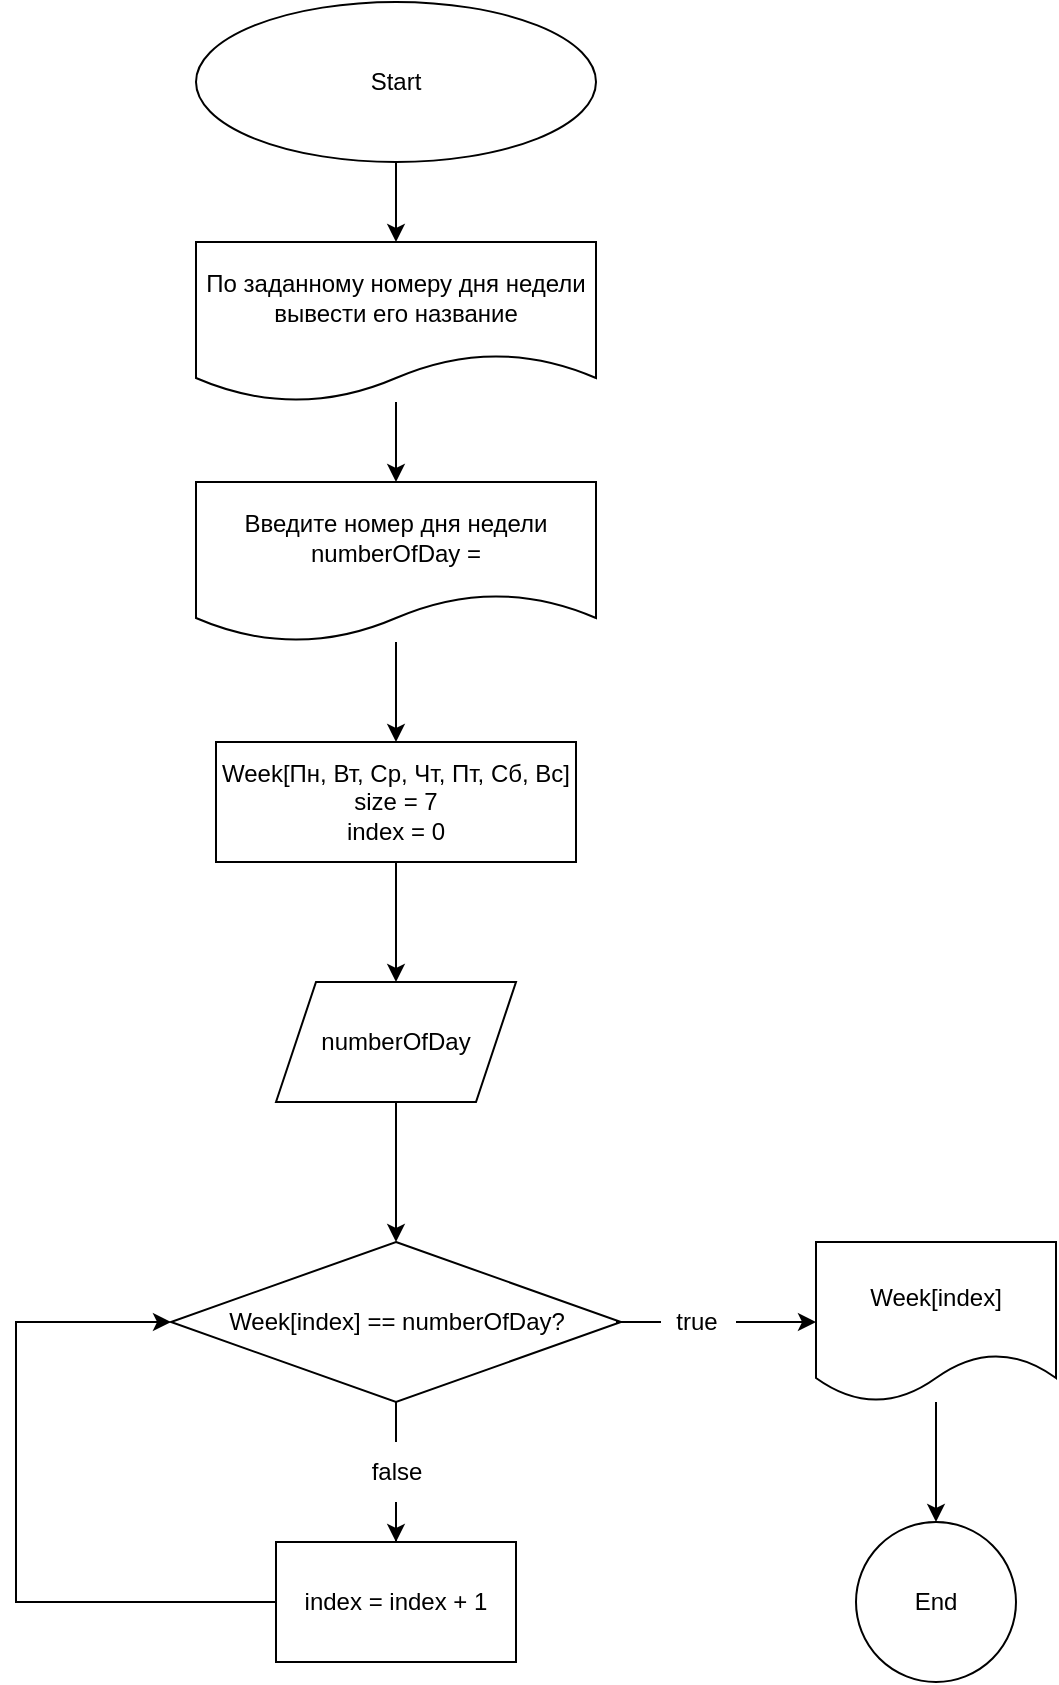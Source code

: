 <mxfile version="20.8.14" type="device"><diagram name="Страница 1" id="E-b-gc16IDMXNf-dAe-u"><mxGraphModel dx="1152" dy="699" grid="1" gridSize="10" guides="1" tooltips="1" connect="1" arrows="1" fold="1" page="1" pageScale="1" pageWidth="827" pageHeight="1169" math="0" shadow="0"><root><mxCell id="0"/><mxCell id="1" parent="0"/><mxCell id="zMsPW-gLfL3TaCS-bEsD-3" value="" style="edgeStyle=orthogonalEdgeStyle;rounded=0;orthogonalLoop=1;jettySize=auto;html=1;" parent="1" source="zMsPW-gLfL3TaCS-bEsD-1" target="zMsPW-gLfL3TaCS-bEsD-2" edge="1"><mxGeometry relative="1" as="geometry"/></mxCell><mxCell id="zMsPW-gLfL3TaCS-bEsD-1" value="Start" style="ellipse;whiteSpace=wrap;html=1;" parent="1" vertex="1"><mxGeometry x="320" y="20" width="200" height="80" as="geometry"/></mxCell><mxCell id="zMsPW-gLfL3TaCS-bEsD-6" value="" style="edgeStyle=orthogonalEdgeStyle;rounded=0;orthogonalLoop=1;jettySize=auto;html=1;" parent="1" source="zMsPW-gLfL3TaCS-bEsD-2" target="zMsPW-gLfL3TaCS-bEsD-5" edge="1"><mxGeometry relative="1" as="geometry"/></mxCell><mxCell id="zMsPW-gLfL3TaCS-bEsD-2" value="По заданному номеру дня недели вывести его название" style="shape=document;whiteSpace=wrap;html=1;boundedLbl=1;" parent="1" vertex="1"><mxGeometry x="320" y="140" width="200" height="80" as="geometry"/></mxCell><mxCell id="RgKV-SChoKa_WwvFXtPB-2" style="edgeStyle=orthogonalEdgeStyle;rounded=0;orthogonalLoop=1;jettySize=auto;html=1;entryX=0.5;entryY=0;entryDx=0;entryDy=0;" edge="1" parent="1" source="zMsPW-gLfL3TaCS-bEsD-5" target="RgKV-SChoKa_WwvFXtPB-1"><mxGeometry relative="1" as="geometry"/></mxCell><mxCell id="zMsPW-gLfL3TaCS-bEsD-5" value="Введите номер дня недели numberOfDay =" style="shape=document;whiteSpace=wrap;html=1;boundedLbl=1;" parent="1" vertex="1"><mxGeometry x="320" y="260" width="200" height="80" as="geometry"/></mxCell><mxCell id="RgKV-SChoKa_WwvFXtPB-4" style="edgeStyle=orthogonalEdgeStyle;rounded=0;orthogonalLoop=1;jettySize=auto;html=1;entryX=0.5;entryY=0;entryDx=0;entryDy=0;" edge="1" parent="1" source="RgKV-SChoKa_WwvFXtPB-1" target="RgKV-SChoKa_WwvFXtPB-3"><mxGeometry relative="1" as="geometry"/></mxCell><mxCell id="RgKV-SChoKa_WwvFXtPB-1" value="Week[Пн, Вт, Ср, Чт, Пт, Сб, Вс]&lt;br&gt;size = 7&lt;br&gt;index = 0" style="whiteSpace=wrap;html=1;" vertex="1" parent="1"><mxGeometry x="330" y="390" width="180" height="60" as="geometry"/></mxCell><mxCell id="6od0J_EnjJgDhJrMiXzi-5" style="edgeStyle=orthogonalEdgeStyle;rounded=0;orthogonalLoop=1;jettySize=auto;html=1;entryX=0.5;entryY=0;entryDx=0;entryDy=0;" edge="1" parent="1" source="RgKV-SChoKa_WwvFXtPB-3" target="RgKV-SChoKa_WwvFXtPB-5"><mxGeometry relative="1" as="geometry"/></mxCell><mxCell id="RgKV-SChoKa_WwvFXtPB-3" value="numberOfDay" style="shape=parallelogram;perimeter=parallelogramPerimeter;whiteSpace=wrap;html=1;fixedSize=1;" vertex="1" parent="1"><mxGeometry x="360" y="510" width="120" height="60" as="geometry"/></mxCell><mxCell id="6od0J_EnjJgDhJrMiXzi-6" style="edgeStyle=orthogonalEdgeStyle;rounded=0;orthogonalLoop=1;jettySize=auto;html=1;entryX=0;entryY=0.5;entryDx=0;entryDy=0;startArrow=none;" edge="1" parent="1" source="6od0J_EnjJgDhJrMiXzi-9" target="RgKV-SChoKa_WwvFXtPB-7"><mxGeometry relative="1" as="geometry"/></mxCell><mxCell id="6od0J_EnjJgDhJrMiXzi-12" style="edgeStyle=orthogonalEdgeStyle;rounded=0;orthogonalLoop=1;jettySize=auto;html=1;entryX=0.5;entryY=0;entryDx=0;entryDy=0;startArrow=none;" edge="1" parent="1" source="6od0J_EnjJgDhJrMiXzi-14" target="6od0J_EnjJgDhJrMiXzi-11"><mxGeometry relative="1" as="geometry"/></mxCell><mxCell id="RgKV-SChoKa_WwvFXtPB-5" value="Week[index] == numberOfDay?" style="rhombus;whiteSpace=wrap;html=1;rounded=0;arcSize=0;shadow=0;" vertex="1" parent="1"><mxGeometry x="307.5" y="640" width="225" height="80" as="geometry"/></mxCell><mxCell id="6od0J_EnjJgDhJrMiXzi-8" style="edgeStyle=orthogonalEdgeStyle;rounded=0;orthogonalLoop=1;jettySize=auto;html=1;entryX=0.5;entryY=0;entryDx=0;entryDy=0;" edge="1" parent="1" source="RgKV-SChoKa_WwvFXtPB-7" target="6od0J_EnjJgDhJrMiXzi-7"><mxGeometry relative="1" as="geometry"/></mxCell><mxCell id="RgKV-SChoKa_WwvFXtPB-7" value="Week[index]" style="shape=document;whiteSpace=wrap;html=1;boundedLbl=1;" vertex="1" parent="1"><mxGeometry x="630" y="640" width="120" height="80" as="geometry"/></mxCell><mxCell id="6od0J_EnjJgDhJrMiXzi-7" value="End" style="ellipse;whiteSpace=wrap;html=1;" vertex="1" parent="1"><mxGeometry x="650" y="780" width="80" height="80" as="geometry"/></mxCell><mxCell id="6od0J_EnjJgDhJrMiXzi-10" value="" style="edgeStyle=orthogonalEdgeStyle;rounded=0;orthogonalLoop=1;jettySize=auto;html=1;entryX=0;entryY=0.5;entryDx=0;entryDy=0;endArrow=none;" edge="1" parent="1" source="RgKV-SChoKa_WwvFXtPB-5" target="6od0J_EnjJgDhJrMiXzi-9"><mxGeometry relative="1" as="geometry"><mxPoint x="532.5" y="680" as="sourcePoint"/><mxPoint x="630" y="680" as="targetPoint"/></mxGeometry></mxCell><mxCell id="6od0J_EnjJgDhJrMiXzi-9" value="true" style="text;html=1;align=center;verticalAlign=middle;resizable=0;points=[];autosize=1;strokeColor=none;fillColor=none;" vertex="1" parent="1"><mxGeometry x="550" y="665" width="40" height="30" as="geometry"/></mxCell><mxCell id="6od0J_EnjJgDhJrMiXzi-13" style="edgeStyle=orthogonalEdgeStyle;rounded=0;orthogonalLoop=1;jettySize=auto;html=1;entryX=0;entryY=0.5;entryDx=0;entryDy=0;" edge="1" parent="1" source="6od0J_EnjJgDhJrMiXzi-11" target="RgKV-SChoKa_WwvFXtPB-5"><mxGeometry relative="1" as="geometry"><Array as="points"><mxPoint x="230" y="820"/><mxPoint x="230" y="680"/></Array></mxGeometry></mxCell><mxCell id="6od0J_EnjJgDhJrMiXzi-11" value="index = index + 1" style="whiteSpace=wrap;html=1;" vertex="1" parent="1"><mxGeometry x="360" y="790" width="120" height="60" as="geometry"/></mxCell><mxCell id="6od0J_EnjJgDhJrMiXzi-15" value="" style="edgeStyle=orthogonalEdgeStyle;rounded=0;orthogonalLoop=1;jettySize=auto;html=1;entryX=0.5;entryY=0;entryDx=0;entryDy=0;endArrow=none;" edge="1" parent="1" source="RgKV-SChoKa_WwvFXtPB-5" target="6od0J_EnjJgDhJrMiXzi-14"><mxGeometry relative="1" as="geometry"><mxPoint x="420" y="720" as="sourcePoint"/><mxPoint x="420" y="790" as="targetPoint"/></mxGeometry></mxCell><mxCell id="6od0J_EnjJgDhJrMiXzi-14" value="false" style="text;html=1;align=center;verticalAlign=middle;resizable=0;points=[];autosize=1;strokeColor=none;fillColor=none;" vertex="1" parent="1"><mxGeometry x="395" y="740" width="50" height="30" as="geometry"/></mxCell></root></mxGraphModel></diagram></mxfile>